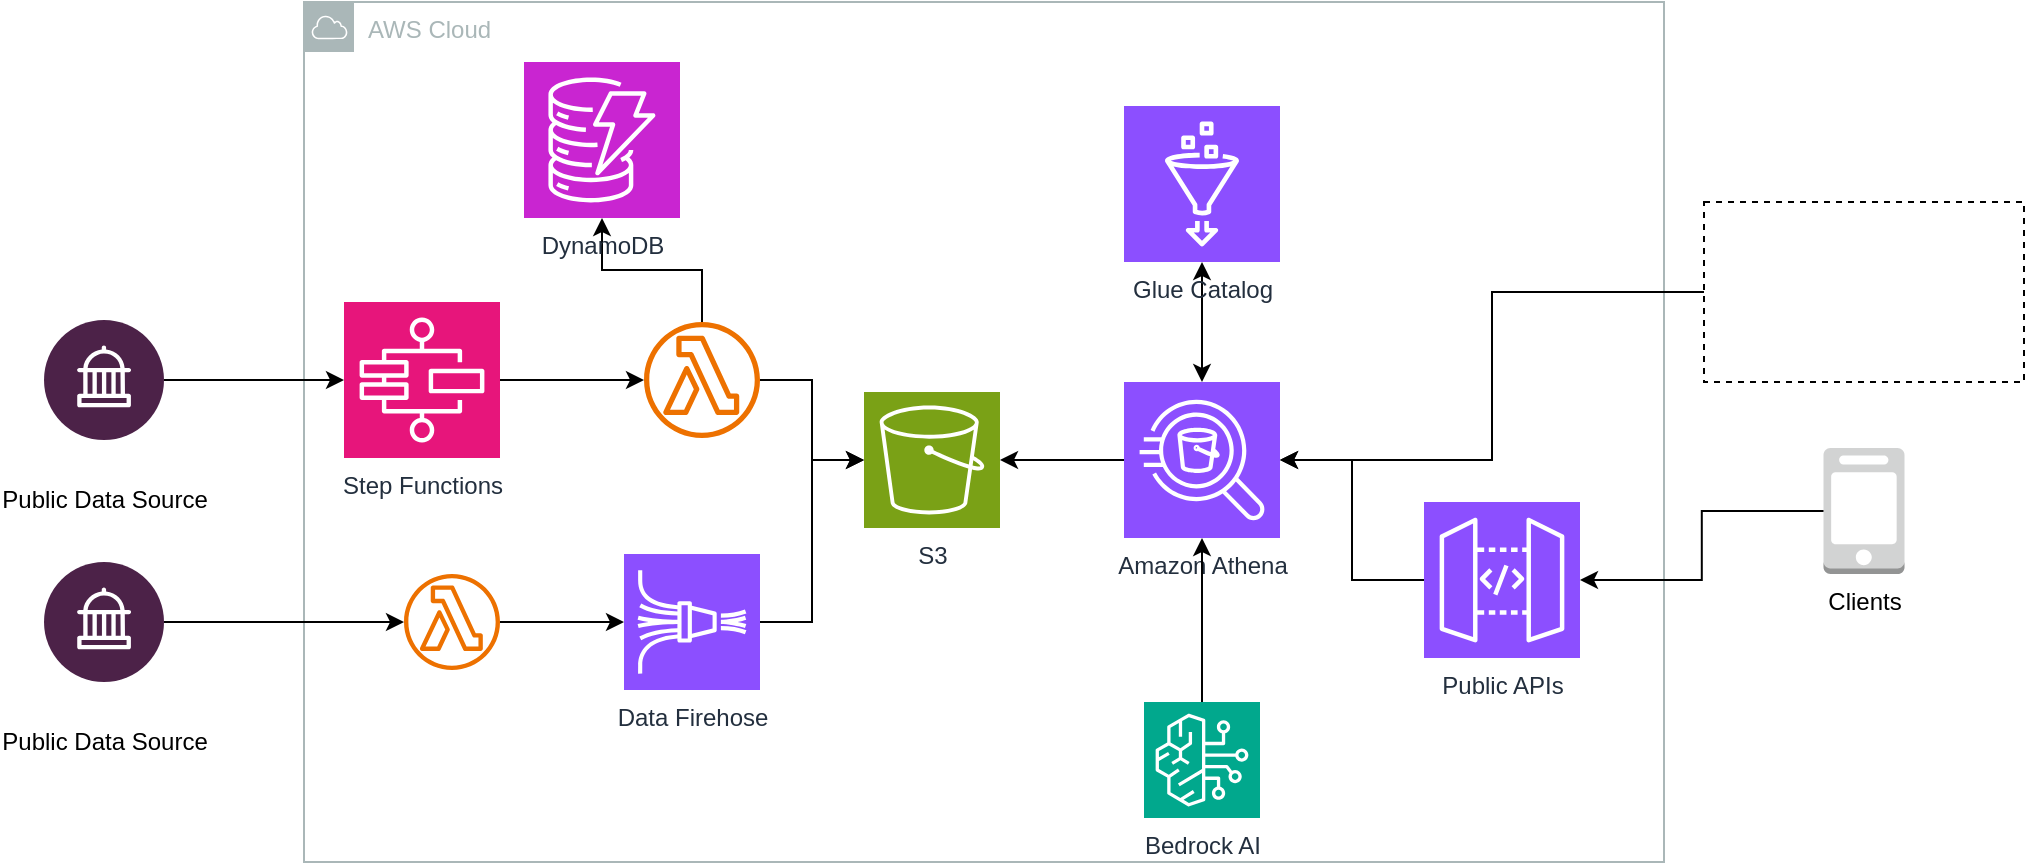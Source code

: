 <mxfile version="24.7.6">
  <diagram name="High Level" id="ijDbhC5oZG1Zrlb7tkhO">
    <mxGraphModel dx="1434" dy="858" grid="1" gridSize="10" guides="1" tooltips="1" connect="1" arrows="1" fold="1" page="1" pageScale="1" pageWidth="850" pageHeight="1100" math="0" shadow="0">
      <root>
        <mxCell id="0" />
        <mxCell id="1" parent="0" />
        <mxCell id="ZhxxddU0buV7uyYn70AK-1" value="AWS Cloud" style="sketch=0;outlineConnect=0;gradientColor=none;html=1;whiteSpace=wrap;fontSize=12;fontStyle=0;shape=mxgraph.aws4.group;grIcon=mxgraph.aws4.group_aws_cloud;strokeColor=#AAB7B8;fillColor=none;verticalAlign=top;align=left;spacingLeft=30;fontColor=#AAB7B8;dashed=0;" vertex="1" parent="1">
          <mxGeometry x="280" y="80" width="680" height="430" as="geometry" />
        </mxCell>
        <mxCell id="ZhxxddU0buV7uyYn70AK-2" style="edgeStyle=orthogonalEdgeStyle;rounded=0;orthogonalLoop=1;jettySize=auto;html=1;" edge="1" parent="1" source="ZhxxddU0buV7uyYn70AK-3" target="ZhxxddU0buV7uyYn70AK-17">
          <mxGeometry relative="1" as="geometry" />
        </mxCell>
        <mxCell id="ZhxxddU0buV7uyYn70AK-3" value="Public Data Source" style="verticalLabelPosition=bottom;aspect=fixed;html=1;shape=mxgraph.salesforce.government2;" vertex="1" parent="1">
          <mxGeometry x="150" y="239" width="60" height="60" as="geometry" />
        </mxCell>
        <mxCell id="ZhxxddU0buV7uyYn70AK-4" style="edgeStyle=orthogonalEdgeStyle;rounded=0;orthogonalLoop=1;jettySize=auto;html=1;" edge="1" parent="1" source="ZhxxddU0buV7uyYn70AK-5" target="ZhxxddU0buV7uyYn70AK-9">
          <mxGeometry relative="1" as="geometry" />
        </mxCell>
        <mxCell id="ZhxxddU0buV7uyYn70AK-5" value="Public Data Source" style="verticalLabelPosition=bottom;aspect=fixed;html=1;shape=mxgraph.salesforce.government2;" vertex="1" parent="1">
          <mxGeometry x="150" y="360" width="60" height="60" as="geometry" />
        </mxCell>
        <mxCell id="ZhxxddU0buV7uyYn70AK-6" style="edgeStyle=orthogonalEdgeStyle;rounded=0;orthogonalLoop=1;jettySize=auto;html=1;" edge="1" parent="1" source="ZhxxddU0buV7uyYn70AK-7" target="ZhxxddU0buV7uyYn70AK-26">
          <mxGeometry relative="1" as="geometry" />
        </mxCell>
        <mxCell id="ZhxxddU0buV7uyYn70AK-7" value="" style="sketch=0;outlineConnect=0;fontColor=#232F3E;gradientColor=none;fillColor=#ED7100;strokeColor=none;dashed=0;verticalLabelPosition=bottom;verticalAlign=top;align=center;html=1;fontSize=12;fontStyle=0;aspect=fixed;pointerEvents=1;shape=mxgraph.aws4.lambda_function;" vertex="1" parent="1">
          <mxGeometry x="450" y="240" width="58" height="58" as="geometry" />
        </mxCell>
        <mxCell id="ZhxxddU0buV7uyYn70AK-8" value="S3" style="sketch=0;points=[[0,0,0],[0.25,0,0],[0.5,0,0],[0.75,0,0],[1,0,0],[0,1,0],[0.25,1,0],[0.5,1,0],[0.75,1,0],[1,1,0],[0,0.25,0],[0,0.5,0],[0,0.75,0],[1,0.25,0],[1,0.5,0],[1,0.75,0]];outlineConnect=0;fontColor=#232F3E;fillColor=#7AA116;strokeColor=#ffffff;dashed=0;verticalLabelPosition=bottom;verticalAlign=top;align=center;html=1;fontSize=12;fontStyle=0;aspect=fixed;shape=mxgraph.aws4.resourceIcon;resIcon=mxgraph.aws4.s3;" vertex="1" parent="1">
          <mxGeometry x="560" y="275" width="68" height="68" as="geometry" />
        </mxCell>
        <mxCell id="ZhxxddU0buV7uyYn70AK-9" value="" style="sketch=0;outlineConnect=0;fontColor=#232F3E;gradientColor=none;fillColor=#ED7100;strokeColor=none;dashed=0;verticalLabelPosition=bottom;verticalAlign=top;align=center;html=1;fontSize=12;fontStyle=0;aspect=fixed;pointerEvents=1;shape=mxgraph.aws4.lambda_function;" vertex="1" parent="1">
          <mxGeometry x="330" y="366" width="48" height="48" as="geometry" />
        </mxCell>
        <mxCell id="ZhxxddU0buV7uyYn70AK-10" style="edgeStyle=orthogonalEdgeStyle;rounded=0;orthogonalLoop=1;jettySize=auto;html=1;" edge="1" parent="1" source="ZhxxddU0buV7uyYn70AK-11" target="ZhxxddU0buV7uyYn70AK-8">
          <mxGeometry relative="1" as="geometry" />
        </mxCell>
        <mxCell id="ZhxxddU0buV7uyYn70AK-11" value="Amazon Athena" style="sketch=0;points=[[0,0,0],[0.25,0,0],[0.5,0,0],[0.75,0,0],[1,0,0],[0,1,0],[0.25,1,0],[0.5,1,0],[0.75,1,0],[1,1,0],[0,0.25,0],[0,0.5,0],[0,0.75,0],[1,0.25,0],[1,0.5,0],[1,0.75,0]];outlineConnect=0;fontColor=#232F3E;fillColor=#8C4FFF;strokeColor=#ffffff;dashed=0;verticalLabelPosition=bottom;verticalAlign=top;align=center;html=1;fontSize=12;fontStyle=0;aspect=fixed;shape=mxgraph.aws4.resourceIcon;resIcon=mxgraph.aws4.athena;" vertex="1" parent="1">
          <mxGeometry x="690" y="270" width="78" height="78" as="geometry" />
        </mxCell>
        <mxCell id="ZhxxddU0buV7uyYn70AK-12" value="Data Firehose" style="sketch=0;points=[[0,0,0],[0.25,0,0],[0.5,0,0],[0.75,0,0],[1,0,0],[0,1,0],[0.25,1,0],[0.5,1,0],[0.75,1,0],[1,1,0],[0,0.25,0],[0,0.5,0],[0,0.75,0],[1,0.25,0],[1,0.5,0],[1,0.75,0]];outlineConnect=0;fontColor=#232F3E;fillColor=#8C4FFF;strokeColor=#ffffff;dashed=0;verticalLabelPosition=bottom;verticalAlign=top;align=center;html=1;fontSize=12;fontStyle=0;aspect=fixed;shape=mxgraph.aws4.resourceIcon;resIcon=mxgraph.aws4.kinesis_data_firehose;" vertex="1" parent="1">
          <mxGeometry x="440" y="356" width="68" height="68" as="geometry" />
        </mxCell>
        <mxCell id="ZhxxddU0buV7uyYn70AK-13" style="edgeStyle=orthogonalEdgeStyle;rounded=0;orthogonalLoop=1;jettySize=auto;html=1;startArrow=classic;startFill=1;" edge="1" parent="1" source="ZhxxddU0buV7uyYn70AK-14" target="ZhxxddU0buV7uyYn70AK-11">
          <mxGeometry relative="1" as="geometry" />
        </mxCell>
        <mxCell id="ZhxxddU0buV7uyYn70AK-14" value="Glue Catalog" style="sketch=0;points=[[0,0,0],[0.25,0,0],[0.5,0,0],[0.75,0,0],[1,0,0],[0,1,0],[0.25,1,0],[0.5,1,0],[0.75,1,0],[1,1,0],[0,0.25,0],[0,0.5,0],[0,0.75,0],[1,0.25,0],[1,0.5,0],[1,0.75,0]];outlineConnect=0;fontColor=#232F3E;fillColor=#8C4FFF;strokeColor=#ffffff;dashed=0;verticalLabelPosition=bottom;verticalAlign=top;align=center;html=1;fontSize=12;fontStyle=0;aspect=fixed;shape=mxgraph.aws4.resourceIcon;resIcon=mxgraph.aws4.glue;" vertex="1" parent="1">
          <mxGeometry x="690" y="132" width="78" height="78" as="geometry" />
        </mxCell>
        <mxCell id="ZhxxddU0buV7uyYn70AK-15" style="edgeStyle=orthogonalEdgeStyle;rounded=0;orthogonalLoop=1;jettySize=auto;html=1;entryX=0;entryY=0.5;entryDx=0;entryDy=0;entryPerimeter=0;" edge="1" parent="1" source="ZhxxddU0buV7uyYn70AK-9" target="ZhxxddU0buV7uyYn70AK-12">
          <mxGeometry relative="1" as="geometry" />
        </mxCell>
        <mxCell id="ZhxxddU0buV7uyYn70AK-16" style="edgeStyle=orthogonalEdgeStyle;rounded=0;orthogonalLoop=1;jettySize=auto;html=1;" edge="1" parent="1" source="ZhxxddU0buV7uyYn70AK-17" target="ZhxxddU0buV7uyYn70AK-7">
          <mxGeometry relative="1" as="geometry" />
        </mxCell>
        <mxCell id="ZhxxddU0buV7uyYn70AK-17" value="Step Functions" style="sketch=0;points=[[0,0,0],[0.25,0,0],[0.5,0,0],[0.75,0,0],[1,0,0],[0,1,0],[0.25,1,0],[0.5,1,0],[0.75,1,0],[1,1,0],[0,0.25,0],[0,0.5,0],[0,0.75,0],[1,0.25,0],[1,0.5,0],[1,0.75,0]];outlineConnect=0;fontColor=#232F3E;fillColor=#E7157B;strokeColor=#ffffff;dashed=0;verticalLabelPosition=bottom;verticalAlign=top;align=center;html=1;fontSize=12;fontStyle=0;aspect=fixed;shape=mxgraph.aws4.resourceIcon;resIcon=mxgraph.aws4.step_functions;" vertex="1" parent="1">
          <mxGeometry x="300" y="230" width="78" height="78" as="geometry" />
        </mxCell>
        <mxCell id="ZhxxddU0buV7uyYn70AK-18" style="edgeStyle=orthogonalEdgeStyle;rounded=0;orthogonalLoop=1;jettySize=auto;html=1;" edge="1" parent="1" source="ZhxxddU0buV7uyYn70AK-19" target="ZhxxddU0buV7uyYn70AK-11">
          <mxGeometry relative="1" as="geometry" />
        </mxCell>
        <mxCell id="ZhxxddU0buV7uyYn70AK-19" value="" style="shape=image;verticalLabelPosition=bottom;labelBackgroundColor=default;verticalAlign=top;aspect=fixed;imageAspect=0;image=https://1000logos.net/wp-content/uploads/2022/03/Tableau-Logo.png;imageBorder=default;dashed=1;" vertex="1" parent="1">
          <mxGeometry x="980" y="180" width="160" height="90" as="geometry" />
        </mxCell>
        <mxCell id="ZhxxddU0buV7uyYn70AK-20" style="edgeStyle=orthogonalEdgeStyle;rounded=0;orthogonalLoop=1;jettySize=auto;html=1;entryX=0;entryY=0.5;entryDx=0;entryDy=0;entryPerimeter=0;" edge="1" parent="1" source="ZhxxddU0buV7uyYn70AK-12" target="ZhxxddU0buV7uyYn70AK-8">
          <mxGeometry relative="1" as="geometry" />
        </mxCell>
        <mxCell id="ZhxxddU0buV7uyYn70AK-21" style="edgeStyle=orthogonalEdgeStyle;rounded=0;orthogonalLoop=1;jettySize=auto;html=1;entryX=0;entryY=0.5;entryDx=0;entryDy=0;entryPerimeter=0;" edge="1" parent="1" source="ZhxxddU0buV7uyYn70AK-7" target="ZhxxddU0buV7uyYn70AK-8">
          <mxGeometry relative="1" as="geometry" />
        </mxCell>
        <mxCell id="ZhxxddU0buV7uyYn70AK-22" value="Public APIs" style="sketch=0;points=[[0,0,0],[0.25,0,0],[0.5,0,0],[0.75,0,0],[1,0,0],[0,1,0],[0.25,1,0],[0.5,1,0],[0.75,1,0],[1,1,0],[0,0.25,0],[0,0.5,0],[0,0.75,0],[1,0.25,0],[1,0.5,0],[1,0.75,0]];outlineConnect=0;fontColor=#232F3E;fillColor=#8C4FFF;strokeColor=#ffffff;dashed=0;verticalLabelPosition=bottom;verticalAlign=top;align=center;html=1;fontSize=12;fontStyle=0;aspect=fixed;shape=mxgraph.aws4.resourceIcon;resIcon=mxgraph.aws4.api_gateway;" vertex="1" parent="1">
          <mxGeometry x="840" y="330" width="78" height="78" as="geometry" />
        </mxCell>
        <mxCell id="ZhxxddU0buV7uyYn70AK-23" style="edgeStyle=orthogonalEdgeStyle;rounded=0;orthogonalLoop=1;jettySize=auto;html=1;entryX=1;entryY=0.5;entryDx=0;entryDy=0;entryPerimeter=0;" edge="1" parent="1" source="ZhxxddU0buV7uyYn70AK-22" target="ZhxxddU0buV7uyYn70AK-11">
          <mxGeometry relative="1" as="geometry" />
        </mxCell>
        <mxCell id="ZhxxddU0buV7uyYn70AK-24" value="Clients" style="outlineConnect=0;dashed=0;verticalLabelPosition=bottom;verticalAlign=top;align=center;html=1;shape=mxgraph.aws3.mobile_client;fillColor=#D2D3D3;gradientColor=none;" vertex="1" parent="1">
          <mxGeometry x="1039.75" y="303" width="40.5" height="63" as="geometry" />
        </mxCell>
        <mxCell id="ZhxxddU0buV7uyYn70AK-25" style="edgeStyle=orthogonalEdgeStyle;rounded=0;orthogonalLoop=1;jettySize=auto;html=1;entryX=1;entryY=0.5;entryDx=0;entryDy=0;entryPerimeter=0;" edge="1" parent="1" source="ZhxxddU0buV7uyYn70AK-24" target="ZhxxddU0buV7uyYn70AK-22">
          <mxGeometry relative="1" as="geometry" />
        </mxCell>
        <mxCell id="ZhxxddU0buV7uyYn70AK-26" value="DynamoDB" style="sketch=0;points=[[0,0,0],[0.25,0,0],[0.5,0,0],[0.75,0,0],[1,0,0],[0,1,0],[0.25,1,0],[0.5,1,0],[0.75,1,0],[1,1,0],[0,0.25,0],[0,0.5,0],[0,0.75,0],[1,0.25,0],[1,0.5,0],[1,0.75,0]];outlineConnect=0;fontColor=#232F3E;fillColor=#C925D1;strokeColor=#ffffff;dashed=0;verticalLabelPosition=bottom;verticalAlign=top;align=center;html=1;fontSize=12;fontStyle=0;aspect=fixed;shape=mxgraph.aws4.resourceIcon;resIcon=mxgraph.aws4.dynamodb;" vertex="1" parent="1">
          <mxGeometry x="390" y="110" width="78" height="78" as="geometry" />
        </mxCell>
        <mxCell id="ZhxxddU0buV7uyYn70AK-27" style="edgeStyle=orthogonalEdgeStyle;rounded=0;orthogonalLoop=1;jettySize=auto;html=1;" edge="1" parent="1" source="ZhxxddU0buV7uyYn70AK-28" target="ZhxxddU0buV7uyYn70AK-11">
          <mxGeometry relative="1" as="geometry" />
        </mxCell>
        <mxCell id="ZhxxddU0buV7uyYn70AK-28" value="Bedrock AI" style="sketch=0;points=[[0,0,0],[0.25,0,0],[0.5,0,0],[0.75,0,0],[1,0,0],[0,1,0],[0.25,1,0],[0.5,1,0],[0.75,1,0],[1,1,0],[0,0.25,0],[0,0.5,0],[0,0.75,0],[1,0.25,0],[1,0.5,0],[1,0.75,0]];outlineConnect=0;fontColor=#232F3E;fillColor=#01A88D;strokeColor=#ffffff;dashed=0;verticalLabelPosition=bottom;verticalAlign=top;align=center;html=1;fontSize=12;fontStyle=0;aspect=fixed;shape=mxgraph.aws4.resourceIcon;resIcon=mxgraph.aws4.bedrock;" vertex="1" parent="1">
          <mxGeometry x="700" y="430" width="58" height="58" as="geometry" />
        </mxCell>
      </root>
    </mxGraphModel>
  </diagram>
</mxfile>

